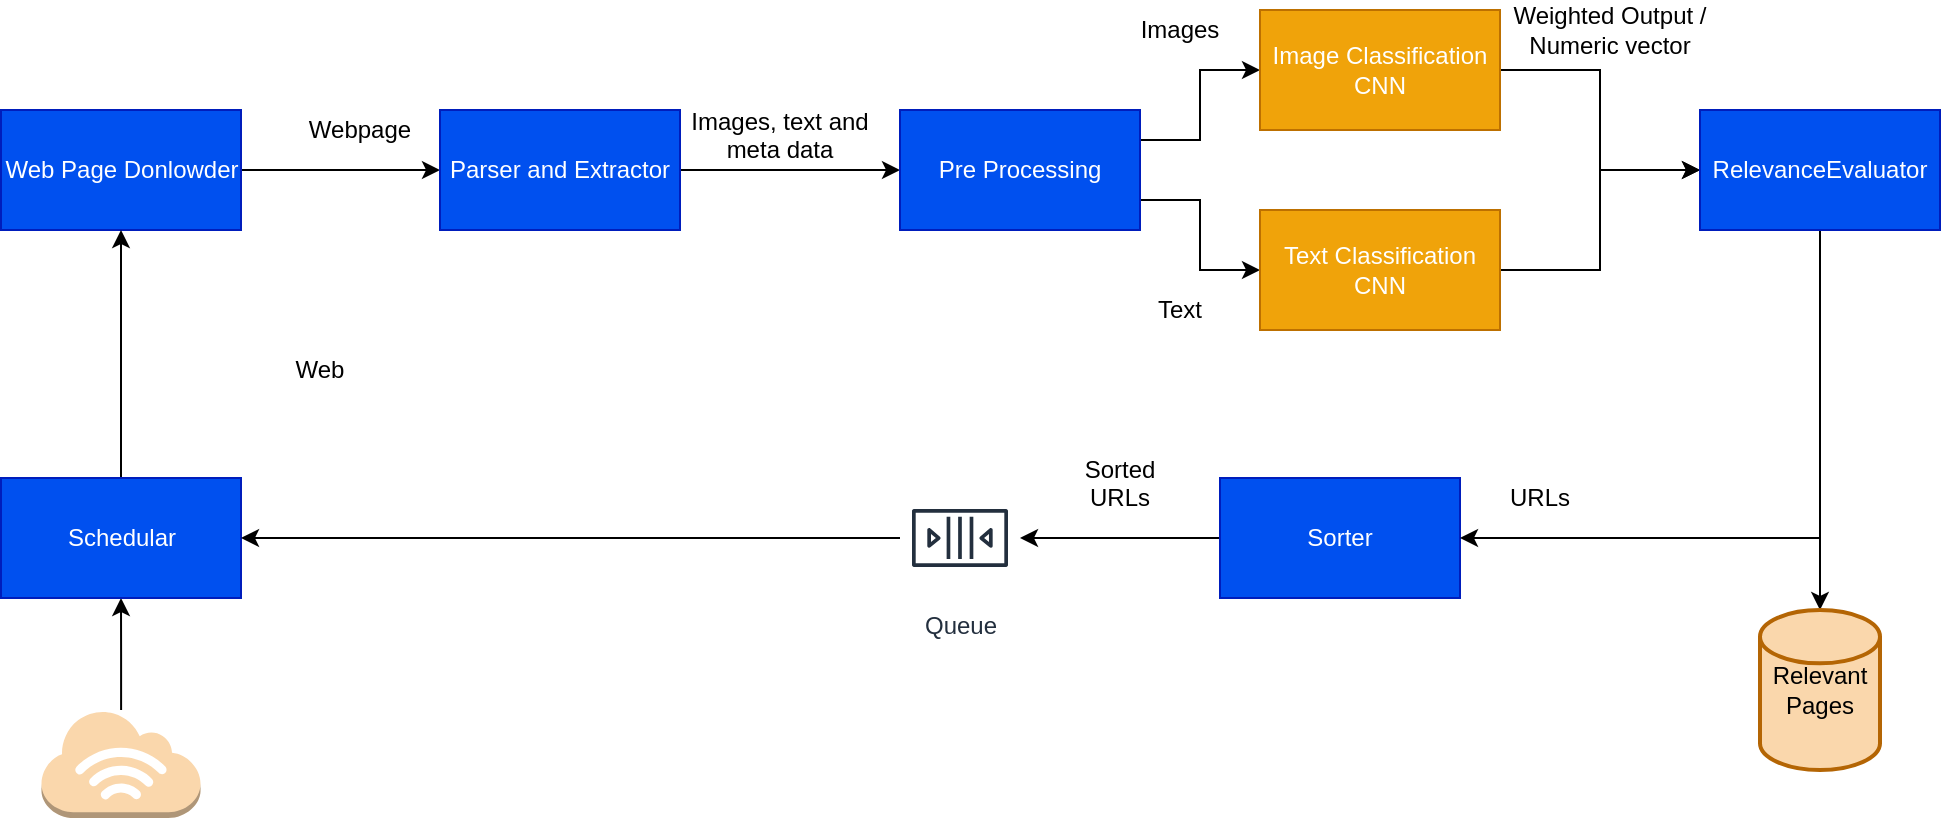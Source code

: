 <mxfile version="14.4.3" type="device"><diagram id="uB8ZzmqZV9XHEnVkE0hR" name="Page-1"><mxGraphModel dx="868" dy="423" grid="1" gridSize="10" guides="1" tooltips="1" connect="1" arrows="1" fold="1" page="1" pageScale="1" pageWidth="850" pageHeight="1100" math="0" shadow="0"><root><mxCell id="0"/><mxCell id="1" parent="0"/><mxCell id="OP5HjlokaySA07NaxWV8-12" style="edgeStyle=orthogonalEdgeStyle;rounded=0;orthogonalLoop=1;jettySize=auto;html=1;exitX=1;exitY=0.5;exitDx=0;exitDy=0;entryX=0;entryY=0.5;entryDx=0;entryDy=0;" edge="1" parent="1" source="OP5HjlokaySA07NaxWV8-1" target="OP5HjlokaySA07NaxWV8-2"><mxGeometry relative="1" as="geometry"/></mxCell><mxCell id="OP5HjlokaySA07NaxWV8-1" value="Web Page Donlowder " style="rounded=0;whiteSpace=wrap;html=1;fillColor=#0050ef;strokeColor=#001DBC;fontColor=#ffffff;" vertex="1" parent="1"><mxGeometry x="20.5" y="140" width="120" height="60" as="geometry"/></mxCell><mxCell id="OP5HjlokaySA07NaxWV8-11" style="edgeStyle=orthogonalEdgeStyle;rounded=0;orthogonalLoop=1;jettySize=auto;html=1;exitX=1;exitY=0.5;exitDx=0;exitDy=0;entryX=0;entryY=0.5;entryDx=0;entryDy=0;" edge="1" parent="1" source="OP5HjlokaySA07NaxWV8-2" target="OP5HjlokaySA07NaxWV8-3"><mxGeometry relative="1" as="geometry"/></mxCell><mxCell id="OP5HjlokaySA07NaxWV8-2" value="&lt;div&gt;Parser and Extractor&lt;/div&gt;" style="rounded=0;whiteSpace=wrap;html=1;fillColor=#0050ef;strokeColor=#001DBC;fontColor=#ffffff;" vertex="1" parent="1"><mxGeometry x="240" y="140" width="120" height="60" as="geometry"/></mxCell><mxCell id="OP5HjlokaySA07NaxWV8-6" style="edgeStyle=orthogonalEdgeStyle;rounded=0;orthogonalLoop=1;jettySize=auto;html=1;exitX=1;exitY=0.25;exitDx=0;exitDy=0;" edge="1" parent="1" source="OP5HjlokaySA07NaxWV8-3" target="OP5HjlokaySA07NaxWV8-5"><mxGeometry relative="1" as="geometry"/></mxCell><mxCell id="OP5HjlokaySA07NaxWV8-7" style="edgeStyle=orthogonalEdgeStyle;rounded=0;orthogonalLoop=1;jettySize=auto;html=1;exitX=1;exitY=0.75;exitDx=0;exitDy=0;entryX=0;entryY=0.5;entryDx=0;entryDy=0;" edge="1" parent="1" source="OP5HjlokaySA07NaxWV8-3" target="OP5HjlokaySA07NaxWV8-4"><mxGeometry relative="1" as="geometry"/></mxCell><mxCell id="OP5HjlokaySA07NaxWV8-3" value="Pre Processing" style="rounded=0;whiteSpace=wrap;html=1;fillColor=#0050ef;strokeColor=#001DBC;fontColor=#ffffff;" vertex="1" parent="1"><mxGeometry x="470" y="140" width="120" height="60" as="geometry"/></mxCell><mxCell id="OP5HjlokaySA07NaxWV8-10" style="edgeStyle=orthogonalEdgeStyle;rounded=0;orthogonalLoop=1;jettySize=auto;html=1;exitX=1;exitY=0.5;exitDx=0;exitDy=0;entryX=0;entryY=0.5;entryDx=0;entryDy=0;" edge="1" parent="1" source="OP5HjlokaySA07NaxWV8-4" target="OP5HjlokaySA07NaxWV8-8"><mxGeometry relative="1" as="geometry"/></mxCell><mxCell id="OP5HjlokaySA07NaxWV8-4" value="Text Classification CNN" style="rounded=0;whiteSpace=wrap;html=1;fillColor=#f0a30a;strokeColor=#BD7000;fontColor=#ffffff;" vertex="1" parent="1"><mxGeometry x="650" y="190" width="120" height="60" as="geometry"/></mxCell><mxCell id="OP5HjlokaySA07NaxWV8-9" style="edgeStyle=orthogonalEdgeStyle;rounded=0;orthogonalLoop=1;jettySize=auto;html=1;exitX=1;exitY=0.5;exitDx=0;exitDy=0;entryX=0;entryY=0.5;entryDx=0;entryDy=0;" edge="1" parent="1" source="OP5HjlokaySA07NaxWV8-5" target="OP5HjlokaySA07NaxWV8-8"><mxGeometry relative="1" as="geometry"/></mxCell><mxCell id="OP5HjlokaySA07NaxWV8-5" value="Image Classification CNN" style="rounded=0;whiteSpace=wrap;html=1;fillColor=#f0a30a;strokeColor=#BD7000;fontColor=#ffffff;" vertex="1" parent="1"><mxGeometry x="650" y="90" width="120" height="60" as="geometry"/></mxCell><mxCell id="OP5HjlokaySA07NaxWV8-29" style="edgeStyle=orthogonalEdgeStyle;rounded=0;orthogonalLoop=1;jettySize=auto;html=1;exitX=0.5;exitY=1;exitDx=0;exitDy=0;entryX=0.5;entryY=0;entryDx=0;entryDy=0;entryPerimeter=0;" edge="1" parent="1" source="OP5HjlokaySA07NaxWV8-8" target="OP5HjlokaySA07NaxWV8-24"><mxGeometry relative="1" as="geometry"><mxPoint x="930" y="340" as="targetPoint"/></mxGeometry></mxCell><mxCell id="OP5HjlokaySA07NaxWV8-8" value="RelevanceEvaluator" style="rounded=0;whiteSpace=wrap;html=1;fillColor=#0050ef;strokeColor=#001DBC;fontColor=#ffffff;" vertex="1" parent="1"><mxGeometry x="870" y="140" width="120" height="60" as="geometry"/></mxCell><mxCell id="OP5HjlokaySA07NaxWV8-13" value="Weighted Output / Numeric vector" style="text;html=1;strokeColor=none;fillColor=none;align=center;verticalAlign=middle;whiteSpace=wrap;rounded=0;" vertex="1" parent="1"><mxGeometry x="770" y="90" width="110" height="20" as="geometry"/></mxCell><mxCell id="OP5HjlokaySA07NaxWV8-14" value="Images" style="text;html=1;strokeColor=none;fillColor=none;align=center;verticalAlign=middle;whiteSpace=wrap;rounded=0;" vertex="1" parent="1"><mxGeometry x="590" y="90" width="40" height="20" as="geometry"/></mxCell><mxCell id="OP5HjlokaySA07NaxWV8-15" value="&lt;div&gt;Text&lt;/div&gt;" style="text;html=1;strokeColor=none;fillColor=none;align=center;verticalAlign=middle;whiteSpace=wrap;rounded=0;" vertex="1" parent="1"><mxGeometry x="590" y="230" width="40" height="20" as="geometry"/></mxCell><mxCell id="OP5HjlokaySA07NaxWV8-16" value="Webpage" style="text;html=1;strokeColor=none;fillColor=none;align=center;verticalAlign=middle;whiteSpace=wrap;rounded=0;" vertex="1" parent="1"><mxGeometry x="180" y="140" width="40" height="20" as="geometry"/></mxCell><mxCell id="OP5HjlokaySA07NaxWV8-17" value="&lt;div&gt;Images, text and meta data&lt;/div&gt;&lt;div&gt;&lt;br&gt;&lt;/div&gt;" style="text;html=1;strokeColor=none;fillColor=none;align=center;verticalAlign=middle;whiteSpace=wrap;rounded=0;" vertex="1" parent="1"><mxGeometry x="360" y="160" width="100" as="geometry"/></mxCell><mxCell id="OP5HjlokaySA07NaxWV8-37" style="edgeStyle=orthogonalEdgeStyle;rounded=0;orthogonalLoop=1;jettySize=auto;html=1;entryX=0.5;entryY=1;entryDx=0;entryDy=0;" edge="1" parent="1" source="OP5HjlokaySA07NaxWV8-20" target="OP5HjlokaySA07NaxWV8-21"><mxGeometry relative="1" as="geometry"/></mxCell><mxCell id="OP5HjlokaySA07NaxWV8-20" value="" style="outlineConnect=0;dashed=0;verticalLabelPosition=bottom;verticalAlign=top;align=center;html=1;shape=mxgraph.aws3.internet_3;fillColor=#fad7ac;strokeColor=#b46504;" vertex="1" parent="1"><mxGeometry x="40.75" y="440" width="79.5" height="54" as="geometry"/></mxCell><mxCell id="OP5HjlokaySA07NaxWV8-38" style="edgeStyle=orthogonalEdgeStyle;rounded=0;orthogonalLoop=1;jettySize=auto;html=1;exitX=0.5;exitY=0;exitDx=0;exitDy=0;entryX=0.5;entryY=1;entryDx=0;entryDy=0;" edge="1" parent="1" source="OP5HjlokaySA07NaxWV8-21" target="OP5HjlokaySA07NaxWV8-1"><mxGeometry relative="1" as="geometry"/></mxCell><mxCell id="OP5HjlokaySA07NaxWV8-21" value="Schedular" style="rounded=0;whiteSpace=wrap;html=1;fillColor=#0050ef;strokeColor=#001DBC;fontColor=#ffffff;" vertex="1" parent="1"><mxGeometry x="20.5" y="324" width="120" height="60" as="geometry"/></mxCell><mxCell id="OP5HjlokaySA07NaxWV8-36" style="edgeStyle=orthogonalEdgeStyle;rounded=0;orthogonalLoop=1;jettySize=auto;html=1;entryX=1;entryY=0.5;entryDx=0;entryDy=0;" edge="1" parent="1" source="OP5HjlokaySA07NaxWV8-22" target="OP5HjlokaySA07NaxWV8-21"><mxGeometry relative="1" as="geometry"/></mxCell><mxCell id="OP5HjlokaySA07NaxWV8-22" value="Queue" style="outlineConnect=0;fontColor=#232F3E;gradientColor=none;strokeColor=#232F3E;fillColor=#ffffff;dashed=0;verticalLabelPosition=bottom;verticalAlign=top;align=center;html=1;fontSize=12;fontStyle=0;aspect=fixed;shape=mxgraph.aws4.resourceIcon;resIcon=mxgraph.aws4.queue;" vertex="1" parent="1"><mxGeometry x="470" y="324" width="60" height="60" as="geometry"/></mxCell><mxCell id="OP5HjlokaySA07NaxWV8-28" style="edgeStyle=orthogonalEdgeStyle;rounded=0;orthogonalLoop=1;jettySize=auto;html=1;" edge="1" parent="1" source="OP5HjlokaySA07NaxWV8-23" target="OP5HjlokaySA07NaxWV8-22"><mxGeometry relative="1" as="geometry"/></mxCell><mxCell id="OP5HjlokaySA07NaxWV8-23" value="&lt;div&gt;Sorter&lt;/div&gt;" style="rounded=0;whiteSpace=wrap;html=1;fillColor=#0050ef;strokeColor=#001DBC;fontColor=#ffffff;" vertex="1" parent="1"><mxGeometry x="630" y="324" width="120" height="60" as="geometry"/></mxCell><mxCell id="OP5HjlokaySA07NaxWV8-24" value="&lt;div&gt;Relevant Pages&lt;/div&gt;" style="strokeWidth=2;html=1;shape=mxgraph.flowchart.database;whiteSpace=wrap;fillColor=#fad7ac;strokeColor=#b46504;" vertex="1" parent="1"><mxGeometry x="900" y="390" width="60" height="80" as="geometry"/></mxCell><mxCell id="OP5HjlokaySA07NaxWV8-25" value="&lt;div&gt;URLs&lt;/div&gt;" style="text;html=1;strokeColor=none;fillColor=none;align=center;verticalAlign=middle;whiteSpace=wrap;rounded=0;" vertex="1" parent="1"><mxGeometry x="770" y="324" width="40" height="20" as="geometry"/></mxCell><mxCell id="OP5HjlokaySA07NaxWV8-26" value="&lt;div&gt;Sorted URLs&lt;/div&gt;&lt;div&gt;&lt;br&gt;&lt;/div&gt;" style="text;html=1;strokeColor=none;fillColor=none;align=center;verticalAlign=middle;whiteSpace=wrap;rounded=0;" vertex="1" parent="1"><mxGeometry x="560" y="314" width="40" height="40" as="geometry"/></mxCell><mxCell id="OP5HjlokaySA07NaxWV8-30" value="" style="endArrow=classic;html=1;entryX=1;entryY=0.5;entryDx=0;entryDy=0;" edge="1" parent="1" target="OP5HjlokaySA07NaxWV8-23"><mxGeometry width="50" height="50" relative="1" as="geometry"><mxPoint x="930" y="354" as="sourcePoint"/><mxPoint x="480" y="190" as="targetPoint"/></mxGeometry></mxCell><mxCell id="OP5HjlokaySA07NaxWV8-34" value="Web" style="text;html=1;strokeColor=none;fillColor=none;align=center;verticalAlign=middle;whiteSpace=wrap;rounded=0;" vertex="1" parent="1"><mxGeometry x="160.25" y="260" width="40" height="20" as="geometry"/></mxCell></root></mxGraphModel></diagram></mxfile>